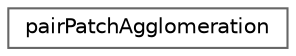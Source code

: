 digraph "Graphical Class Hierarchy"
{
 // LATEX_PDF_SIZE
  bgcolor="transparent";
  edge [fontname=Helvetica,fontsize=10,labelfontname=Helvetica,labelfontsize=10];
  node [fontname=Helvetica,fontsize=10,shape=box,height=0.2,width=0.4];
  rankdir="LR";
  Node0 [id="Node000000",label="pairPatchAgglomeration",height=0.2,width=0.4,color="grey40", fillcolor="white", style="filled",URL="$classFoam_1_1pairPatchAgglomeration.html",tooltip="Primitive patch pair agglomerate method."];
}
